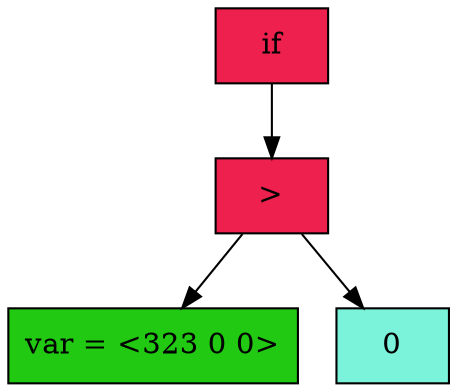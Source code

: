 digraph DotGraph
{
    Node32 [shape="box", color="black", fontcolor="black", fillcolor="#EE204D", style="filled", weight="1", label=" if "];
    Node320 [shape="box", color="black", fontcolor="black", fillcolor="#EE204D", style="filled", weight="1", label=" > "];
    Node224 [shape="box", color="black", fontcolor="black", fillcolor="#21C912", style="filled", weight="1", label="var = <323 0 0>\n"];
    Node320 -> Node224 [color="black", style="solid", weight="1", label=""];
    Node416 [shape="box", color="black", fontcolor="black", fillcolor="#7BF2DA", style="filled", weight="1", label="0"];
    Node320 -> Node416 [color="black", style="solid", weight="1", label=""];
    Node32 -> Node320 [color="black", style="solid", weight="1", label=""];
}
